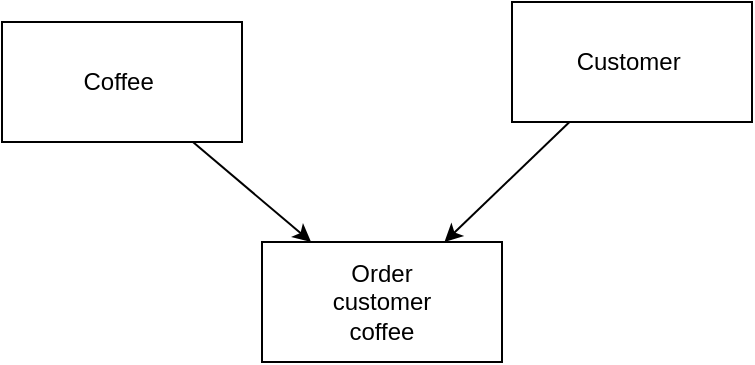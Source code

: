 <mxfile>
    <diagram id="fyKaeWwt4Fypenkoav0N" name="Page-1">
        <mxGraphModel dx="387" dy="358" grid="1" gridSize="10" guides="1" tooltips="1" connect="1" arrows="1" fold="1" page="1" pageScale="1" pageWidth="850" pageHeight="1100" math="0" shadow="0">
            <root>
                <mxCell id="0"/>
                <mxCell id="1" parent="0"/>
                <mxCell id="5" style="edgeStyle=none;html=1;" edge="1" parent="1" source="2" target="4">
                    <mxGeometry relative="1" as="geometry"/>
                </mxCell>
                <mxCell id="2" value="Coffee&amp;nbsp;" style="whiteSpace=wrap;html=1;" vertex="1" parent="1">
                    <mxGeometry x="110" y="130" width="120" height="60" as="geometry"/>
                </mxCell>
                <mxCell id="6" style="edgeStyle=none;html=1;" edge="1" parent="1" source="3" target="4">
                    <mxGeometry relative="1" as="geometry"/>
                </mxCell>
                <mxCell id="3" value="Customer&amp;nbsp;" style="whiteSpace=wrap;html=1;" vertex="1" parent="1">
                    <mxGeometry x="365" y="120" width="120" height="60" as="geometry"/>
                </mxCell>
                <mxCell id="4" value="Order&lt;br&gt;customer&lt;br&gt;coffee" style="whiteSpace=wrap;html=1;" vertex="1" parent="1">
                    <mxGeometry x="240" y="240" width="120" height="60" as="geometry"/>
                </mxCell>
            </root>
        </mxGraphModel>
    </diagram>
</mxfile>
